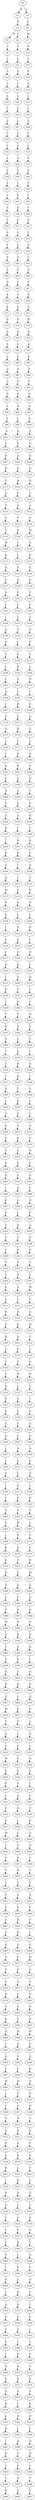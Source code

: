 strict digraph  {
	S0 -> S1 [ label = M ];
	S0 -> S2 [ label = A ];
	S1 -> S3 [ label = K ];
	S2 -> S4 [ label = E ];
	S3 -> S5 [ label = R ];
	S3 -> S6 [ label = L ];
	S4 -> S7 [ label = M ];
	S5 -> S8 [ label = T ];
	S6 -> S9 [ label = A ];
	S7 -> S10 [ label = K ];
	S8 -> S11 [ label = L ];
	S9 -> S12 [ label = L ];
	S10 -> S13 [ label = T ];
	S11 -> S14 [ label = A ];
	S12 -> S15 [ label = A ];
	S13 -> S16 [ label = P ];
	S14 -> S17 [ label = T ];
	S15 -> S18 [ label = V ];
	S16 -> S19 [ label = Q ];
	S17 -> S20 [ label = L ];
	S18 -> S21 [ label = L ];
	S19 -> S22 [ label = L ];
	S20 -> S23 [ label = T ];
	S21 -> S24 [ label = V ];
	S22 -> S25 [ label = L ];
	S23 -> S26 [ label = F ];
	S24 -> S27 [ label = L ];
	S25 -> S28 [ label = V ];
	S26 -> S29 [ label = C ];
	S27 -> S30 [ label = C ];
	S28 -> S31 [ label = L ];
	S29 -> S32 [ label = L ];
	S30 -> S33 [ label = A ];
	S31 -> S34 [ label = L ];
	S32 -> S35 [ label = L ];
	S33 -> S36 [ label = A ];
	S34 -> S37 [ label = S ];
	S35 -> S38 [ label = V ];
	S36 -> S39 [ label = G ];
	S37 -> S40 [ label = S ];
	S38 -> S41 [ label = L ];
	S39 -> S42 [ label = L ];
	S40 -> S43 [ label = T ];
	S41 -> S44 [ label = V ];
	S42 -> S45 [ label = P ];
	S43 -> S46 [ label = L ];
	S44 -> S47 [ label = A ];
	S45 -> S48 [ label = E ];
	S46 -> S49 [ label = V ];
	S47 -> S50 [ label = T ];
	S48 -> S51 [ label = E ];
	S49 -> S52 [ label = G ];
	S50 -> S53 [ label = G ];
	S51 -> S54 [ label = A ];
	S52 -> S55 [ label = V ];
	S53 -> S56 [ label = F ];
	S54 -> S57 [ label = A ];
	S55 -> S58 [ label = S ];
	S56 -> S59 [ label = P ];
	S57 -> S60 [ label = G ];
	S58 -> S61 [ label = T ];
	S59 -> S62 [ label = F ];
	S60 -> S63 [ label = S ];
	S61 -> S64 [ label = A ];
	S62 -> S65 [ label = D ];
	S63 -> S66 [ label = P ];
	S64 -> S67 [ label = F ];
	S65 -> S68 [ label = K ];
	S66 -> S69 [ label = S ];
	S67 -> S70 [ label = P ];
	S68 -> S71 [ label = K ];
	S69 -> S72 [ label = Q ];
	S70 -> S73 [ label = A ];
	S71 -> S74 [ label = G ];
	S72 -> S75 [ label = H ];
	S73 -> S76 [ label = H ];
	S74 -> S77 [ label = G ];
	S75 -> S78 [ label = R ];
	S76 -> S79 [ label = R ];
	S77 -> S80 [ label = S ];
	S78 -> S81 [ label = S ];
	S79 -> S82 [ label = S ];
	S80 -> S83 [ label = A ];
	S81 -> S84 [ label = G ];
	S82 -> S85 [ label = P ];
	S83 -> S86 [ label = A ];
	S84 -> S87 [ label = K ];
	S85 -> S88 [ label = D ];
	S86 -> S89 [ label = G ];
	S87 -> S90 [ label = D ];
	S88 -> S91 [ label = P ];
	S89 -> S92 [ label = G ];
	S90 -> S93 [ label = K ];
	S91 -> S94 [ label = D ];
	S92 -> S95 [ label = A ];
	S93 -> S96 [ label = N ];
	S94 -> S97 [ label = Q ];
	S95 -> S98 [ label = S ];
	S96 -> S99 [ label = L ];
	S97 -> S100 [ label = D ];
	S98 -> S101 [ label = K ];
	S99 -> S102 [ label = Q ];
	S100 -> S103 [ label = P ];
	S101 -> S104 [ label = E ];
	S102 -> S105 [ label = Y ];
	S103 -> S106 [ label = D ];
	S104 -> S107 [ label = K ];
	S105 -> S108 [ label = A ];
	S106 -> S109 [ label = Q ];
	S107 -> S110 [ label = R ];
	S108 -> S111 [ label = S ];
	S109 -> S112 [ label = D ];
	S110 -> S113 [ label = V ];
	S111 -> S114 [ label = W ];
	S112 -> S115 [ label = Q ];
	S113 -> S116 [ label = Q ];
	S114 -> S117 [ label = D ];
	S115 -> S118 [ label = Y ];
	S116 -> S119 [ label = Y ];
	S117 -> S120 [ label = E ];
	S118 -> S121 [ label = A ];
	S119 -> S122 [ label = A ];
	S120 -> S123 [ label = V ];
	S121 -> S124 [ label = S ];
	S122 -> S125 [ label = A ];
	S123 -> S126 [ label = N ];
	S124 -> S127 [ label = W ];
	S125 -> S128 [ label = W ];
	S126 -> S129 [ label = I ];
	S127 -> S130 [ label = D ];
	S128 -> S131 [ label = D ];
	S129 -> S132 [ label = L ];
	S130 -> S133 [ label = E ];
	S131 -> S134 [ label = D ];
	S132 -> S135 [ label = A ];
	S133 -> S136 [ label = V ];
	S134 -> S137 [ label = V ];
	S135 -> S138 [ label = H ];
	S136 -> S139 [ label = N ];
	S137 -> S140 [ label = N ];
	S138 -> S141 [ label = G ];
	S139 -> S142 [ label = V ];
	S140 -> S143 [ label = V ];
	S141 -> S144 [ label = L ];
	S142 -> S145 [ label = V ];
	S143 -> S146 [ label = I ];
	S144 -> S147 [ label = L ];
	S145 -> S148 [ label = A ];
	S146 -> S149 [ label = A ];
	S147 -> S150 [ label = Q ];
	S148 -> S151 [ label = H ];
	S149 -> S152 [ label = H ];
	S150 -> S153 [ label = L ];
	S151 -> S154 [ label = G ];
	S152 -> S155 [ label = G ];
	S153 -> S156 [ label = G ];
	S154 -> S157 [ label = L ];
	S155 -> S158 [ label = L ];
	S156 -> S159 [ label = H ];
	S157 -> S160 [ label = L ];
	S158 -> S161 [ label = L ];
	S159 -> S162 [ label = G ];
	S160 -> S163 [ label = Q ];
	S161 -> S164 [ label = Q ];
	S162 -> S165 [ label = L ];
	S163 -> S166 [ label = L ];
	S164 -> S167 [ label = L ];
	S165 -> S168 [ label = K ];
	S166 -> S169 [ label = G ];
	S167 -> S170 [ label = G ];
	S168 -> S171 [ label = E ];
	S169 -> S172 [ label = Q ];
	S170 -> S173 [ label = Q ];
	S171 -> S174 [ label = H ];
	S172 -> S175 [ label = G ];
	S173 -> S176 [ label = G ];
	S174 -> S177 [ label = V ];
	S175 -> S178 [ label = L ];
	S176 -> S179 [ label = L ];
	S177 -> S180 [ label = D ];
	S178 -> S181 [ label = K ];
	S179 -> S182 [ label = K ];
	S180 -> S183 [ label = K ];
	S181 -> S184 [ label = E ];
	S182 -> S185 [ label = E ];
	S183 -> S186 [ label = S ];
	S184 -> S187 [ label = H ];
	S185 -> S188 [ label = H ];
	S186 -> S189 [ label = K ];
	S187 -> S190 [ label = V ];
	S188 -> S191 [ label = V ];
	S189 -> S192 [ label = G ];
	S190 -> S193 [ label = D ];
	S191 -> S194 [ label = D ];
	S192 -> S195 [ label = Q ];
	S193 -> S196 [ label = K ];
	S194 -> S197 [ label = R ];
	S195 -> S198 [ label = I ];
	S196 -> S199 [ label = T ];
	S197 -> S200 [ label = T ];
	S198 -> S201 [ label = K ];
	S199 -> S202 [ label = K ];
	S200 -> S203 [ label = K ];
	S201 -> S204 [ label = D ];
	S202 -> S205 [ label = A ];
	S203 -> S206 [ label = V ];
	S204 -> S207 [ label = I ];
	S205 -> S208 [ label = Q ];
	S206 -> S209 [ label = Q ];
	S207 -> S210 [ label = L ];
	S208 -> S211 [ label = T ];
	S209 -> S212 [ label = M ];
	S210 -> S213 [ label = A ];
	S211 -> S214 [ label = R ];
	S212 -> S215 [ label = R ];
	S213 -> S216 [ label = K ];
	S214 -> S217 [ label = D ];
	S215 -> S218 [ label = D ];
	S216 -> S219 [ label = L ];
	S217 -> S220 [ label = I ];
	S218 -> S221 [ label = I ];
	S219 -> S222 [ label = S ];
	S220 -> S223 [ label = N ];
	S221 -> S224 [ label = S ];
	S222 -> S225 [ label = S ];
	S223 -> S226 [ label = T ];
	S224 -> S227 [ label = T ];
	S225 -> S228 [ label = Y ];
	S226 -> S229 [ label = R ];
	S227 -> S230 [ label = K ];
	S228 -> S231 [ label = N ];
	S229 -> S232 [ label = L ];
	S230 -> S233 [ label = L ];
	S231 -> S234 [ label = S ];
	S232 -> S235 [ label = K ];
	S233 -> S236 [ label = K ];
	S234 -> S237 [ label = T ];
	S235 -> S238 [ label = L ];
	S236 -> S239 [ label = L ];
	S237 -> S240 [ label = F ];
	S238 -> S241 [ label = L ];
	S239 -> S242 [ label = F ];
	S240 -> S243 [ label = T ];
	S241 -> S244 [ label = D ];
	S242 -> S245 [ label = N ];
	S243 -> S246 [ label = Q ];
	S244 -> S247 [ label = A ];
	S245 -> S248 [ label = R ];
	S246 -> S249 [ label = L ];
	S247 -> S250 [ label = C ];
	S248 -> S251 [ label = T ];
	S249 -> S252 [ label = L ];
	S250 -> S253 [ label = C ];
	S251 -> S254 [ label = V ];
	S252 -> S255 [ label = K ];
	S253 -> S256 [ label = R ];
	S254 -> S257 [ label = T ];
	S255 -> S258 [ label = Q ];
	S256 -> S259 [ label = T ];
	S257 -> S260 [ label = D ];
	S258 -> S261 [ label = T ];
	S259 -> S262 [ label = S ];
	S260 -> S263 [ label = L ];
	S261 -> S264 [ label = K ];
	S262 -> S265 [ label = L ];
	S263 -> S266 [ label = G ];
	S264 -> S267 [ label = E ];
	S265 -> S268 [ label = L ];
	S266 -> S269 [ label = K ];
	S267 -> S270 [ label = V ];
	S268 -> S271 [ label = Q ];
	S269 -> S272 [ label = E ];
	S270 -> S273 [ label = K ];
	S271 -> S274 [ label = P ];
	S272 -> S275 [ label = S ];
	S273 -> S276 [ label = E ];
	S274 -> S277 [ label = H ];
	S275 -> S278 [ label = Q ];
	S276 -> S279 [ label = E ];
	S277 -> S280 [ label = P ];
	S278 -> S281 [ label = K ];
	S279 -> S282 [ label = G ];
	S280 -> S283 [ label = A ];
	S281 -> S284 [ label = L ];
	S282 -> S285 [ label = D ];
	S283 -> S286 [ label = C ];
	S284 -> S287 [ label = R ];
	S285 -> S288 [ label = L ];
	S286 -> S289 [ label = Q ];
	S287 -> S290 [ label = A ];
	S288 -> S291 [ label = L ];
	S289 -> S292 [ label = G ];
	S290 -> S293 [ label = E ];
	S291 -> S294 [ label = R ];
	S292 -> S295 [ label = G ];
	S293 -> S296 [ label = G ];
	S294 -> S297 [ label = S ];
	S295 -> S298 [ label = S ];
	S296 -> S299 [ label = E ];
	S297 -> S300 [ label = K ];
	S298 -> S301 [ label = D ];
	S299 -> S302 [ label = A ];
	S300 -> S303 [ label = V ];
	S301 -> S304 [ label = P ];
	S302 -> S305 [ label = A ];
	S303 -> S306 [ label = R ];
	S304 -> S307 [ label = S ];
	S305 -> S308 [ label = K ];
	S306 -> S309 [ label = Q ];
	S307 -> S310 [ label = W ];
	S308 -> S311 [ label = S ];
	S309 -> S312 [ label = L ];
	S310 -> S313 [ label = G ];
	S311 -> S314 [ label = R ];
	S312 -> S315 [ label = E ];
	S313 -> S316 [ label = G ];
	S314 -> S317 [ label = A ];
	S315 -> S318 [ label = S ];
	S316 -> S319 [ label = W ];
	S317 -> S320 [ label = R ];
	S318 -> S321 [ label = Q ];
	S319 -> S322 [ label = C ];
	S320 -> S323 [ label = E ];
	S321 -> S324 [ label = E ];
	S322 -> S325 [ label = L ];
	S323 -> S326 [ label = L ];
	S324 -> S327 [ label = V ];
	S325 -> S328 [ label = Q ];
	S326 -> S329 [ label = E ];
	S327 -> S330 [ label = H ];
	S328 -> S331 [ label = K ];
	S329 -> S332 [ label = D ];
	S330 -> S333 [ label = L ];
	S331 -> S334 [ label = V ];
	S332 -> S335 [ label = R ];
	S333 -> S336 [ label = A ];
	S334 -> S337 [ label = L ];
	S335 -> S338 [ label = E ];
	S336 -> S339 [ label = E ];
	S337 -> S340 [ label = A ];
	S338 -> S341 [ label = G ];
	S339 -> S342 [ label = I ];
	S340 -> S343 [ label = A ];
	S341 -> S344 [ label = Q ];
	S342 -> S345 [ label = S ];
	S343 -> S346 [ label = Q ];
	S344 -> S347 [ label = L ];
	S345 -> S348 [ label = A ];
	S346 -> S349 [ label = N ];
	S347 -> S350 [ label = L ];
	S348 -> S351 [ label = A ];
	S349 -> S352 [ label = S ];
	S350 -> S353 [ label = N ];
	S351 -> S354 [ label = L ];
	S352 -> S355 [ label = R ];
	S353 -> S356 [ label = I ];
	S354 -> S357 [ label = K ];
	S355 -> S358 [ label = I ];
	S356 -> S359 [ label = T ];
	S357 -> S360 [ label = E ];
	S358 -> S361 [ label = D ];
	S359 -> S362 [ label = A ];
	S360 -> S363 [ label = E ];
	S361 -> S364 [ label = P ];
	S362 -> S365 [ label = E ];
	S363 -> S366 [ label = M ];
	S364 -> S367 [ label = L ];
	S365 -> S368 [ label = L ];
	S366 -> S369 [ label = E ];
	S367 -> S370 [ label = V ];
	S368 -> S371 [ label = R ];
	S369 -> S372 [ label = E ];
	S370 -> S373 [ label = E ];
	S371 -> S374 [ label = E ];
	S372 -> S375 [ label = V ];
	S373 -> S376 [ label = K ];
	S374 -> S377 [ label = K ];
	S375 -> S378 [ label = T ];
	S376 -> S379 [ label = M ];
	S377 -> S380 [ label = A ];
	S378 -> S381 [ label = G ];
	S379 -> S382 [ label = E ];
	S380 -> S383 [ label = E ];
	S381 -> S384 [ label = E ];
	S382 -> S385 [ label = Q ];
	S383 -> S386 [ label = E ];
	S384 -> S387 [ label = R ];
	S385 -> S388 [ label = Q ];
	S386 -> S389 [ label = M ];
	S387 -> S390 [ label = S ];
	S388 -> S391 [ label = E ];
	S389 -> S392 [ label = Q ];
	S390 -> S393 [ label = K ];
	S391 -> S394 [ label = D ];
	S392 -> S395 [ label = L ];
	S393 -> S396 [ label = A ];
	S394 -> S397 [ label = K ];
	S395 -> S398 [ label = E ];
	S396 -> S399 [ label = S ];
	S397 -> S400 [ label = L ];
	S398 -> S401 [ label = R ];
	S399 -> S402 [ label = E ];
	S400 -> S403 [ label = D ];
	S401 -> S404 [ label = R ];
	S402 -> S405 [ label = R ];
	S403 -> S406 [ label = K ];
	S404 -> S407 [ label = A ];
	S405 -> S408 [ label = L ];
	S406 -> S409 [ label = Q ];
	S407 -> S410 [ label = M ];
	S408 -> S411 [ label = E ];
	S409 -> S412 [ label = S ];
	S410 -> S413 [ label = S ];
	S411 -> S414 [ label = N ];
	S412 -> S415 [ label = L ];
	S413 -> S416 [ label = A ];
	S414 -> S417 [ label = L ];
	S415 -> S418 [ label = R ];
	S416 -> S419 [ label = R ];
	S417 -> S420 [ label = E ];
	S418 -> S421 [ label = L ];
	S419 -> S422 [ label = M ];
	S420 -> S423 [ label = E ];
	S421 -> S424 [ label = Q ];
	S422 -> S425 [ label = S ];
	S423 -> S426 [ label = K ];
	S424 -> S427 [ label = R ];
	S425 -> S428 [ label = R ];
	S426 -> S429 [ label = V ];
	S427 -> S430 [ label = L ];
	S428 -> S431 [ label = L ];
	S429 -> S432 [ label = Q ];
	S430 -> S433 [ label = E ];
	S431 -> S434 [ label = E ];
	S432 -> S435 [ label = D ];
	S433 -> S436 [ label = S ];
	S434 -> S437 [ label = E ];
	S435 -> S438 [ label = I ];
	S436 -> S439 [ label = K ];
	S437 -> S440 [ label = M ];
	S438 -> S441 [ label = L ];
	S439 -> S442 [ label = Q ];
	S440 -> S443 [ label = L ];
	S441 -> S444 [ label = Q ];
	S442 -> S445 [ label = N ];
	S443 -> S446 [ label = P ];
	S444 -> S447 [ label = S ];
	S445 -> S448 [ label = T ];
	S446 -> S449 [ label = G ];
	S447 -> S450 [ label = R ];
	S448 -> S451 [ label = A ];
	S449 -> S452 [ label = A ];
	S450 -> S453 [ label = V ];
	S451 -> S454 [ label = S ];
	S452 -> S455 [ label = E ];
	S453 -> S456 [ label = T ];
	S454 -> S457 [ label = A ];
	S455 -> S458 [ label = A ];
	S456 -> S459 [ label = D ];
	S457 -> S460 [ label = S ];
	S458 -> S461 [ label = G ];
	S459 -> S462 [ label = N ];
	S460 -> S463 [ label = T ];
	S461 -> S464 [ label = A ];
	S462 -> S465 [ label = N ];
	S463 -> S466 [ label = L ];
	S464 -> S467 [ label = G ];
	S465 -> S468 [ label = S ];
	S466 -> S469 [ label = P ];
	S467 -> S470 [ label = N ];
	S468 -> S471 [ label = S ];
	S469 -> S472 [ label = R ];
	S470 -> S473 [ label = G ];
	S471 -> S474 [ label = F ];
	S472 -> S475 [ label = Q ];
	S473 -> S476 [ label = S ];
	S474 -> S477 [ label = D ];
	S475 -> S478 [ label = V ];
	S476 -> S479 [ label = D ];
	S477 -> S480 [ label = F ];
	S478 -> S481 [ label = S ];
	S479 -> S482 [ label = A ];
	S480 -> S483 [ label = Y ];
	S481 -> S484 [ label = H ];
	S482 -> S485 [ label = R ];
	S483 -> S486 [ label = T ];
	S484 -> S487 [ label = R ];
	S485 -> S488 [ label = H ];
	S486 -> S489 [ label = M ];
	S487 -> S490 [ label = R ];
	S488 -> S491 [ label = I ];
	S489 -> S492 [ label = Q ];
	S490 -> S493 [ label = A ];
	S491 -> S494 [ label = Q ];
	S492 -> S495 [ label = S ];
	S493 -> S496 [ label = Q ];
	S494 -> S497 [ label = V ];
	S495 -> S498 [ label = L ];
	S496 -> S499 [ label = R ];
	S497 -> S500 [ label = M ];
	S498 -> S501 [ label = M ];
	S499 -> S502 [ label = R ];
	S500 -> S503 [ label = L ];
	S501 -> S504 [ label = E ];
	S502 -> S505 [ label = R ];
	S503 -> S506 [ label = E ];
	S504 -> S507 [ label = T ];
	S505 -> S508 [ label = D ];
	S506 -> S509 [ label = N ];
	S507 -> S510 [ label = Q ];
	S508 -> S511 [ label = G ];
	S509 -> S512 [ label = Q ];
	S510 -> S513 [ label = N ];
	S511 -> S514 [ label = K ];
	S512 -> S515 [ label = N ];
	S513 -> S516 [ label = K ];
	S514 -> S517 [ label = P ];
	S515 -> S518 [ label = R ];
	S516 -> S519 [ label = R ];
	S517 -> S520 [ label = R ];
	S518 -> S521 [ label = R ];
	S519 -> S522 [ label = I ];
	S520 -> S523 [ label = E ];
	S521 -> S524 [ label = I ];
	S522 -> S525 [ label = D ];
	S523 -> S526 [ label = E ];
	S524 -> S527 [ label = D ];
	S525 -> S528 [ label = D ];
	S526 -> S529 [ label = E ];
	S527 -> S530 [ label = D ];
	S528 -> S531 [ label = L ];
	S529 -> S532 [ label = P ];
	S530 -> S533 [ label = L ];
	S531 -> S534 [ label = L ];
	S532 -> S535 [ label = R ];
	S533 -> S536 [ label = L ];
	S534 -> S537 [ label = E ];
	S535 -> S538 [ label = S ];
	S536 -> S539 [ label = E ];
	S537 -> S540 [ label = K ];
	S538 -> S541 [ label = A ];
	S539 -> S542 [ label = R ];
	S540 -> S543 [ label = I ];
	S541 -> S544 [ label = G ];
	S542 -> S545 [ label = I ];
	S543 -> S546 [ label = K ];
	S544 -> S547 [ label = G ];
	S545 -> S548 [ label = R ];
	S546 -> S549 [ label = L ];
	S547 -> S550 [ label = H ];
	S548 -> S551 [ label = L ];
	S549 -> S552 [ label = Q ];
	S550 -> S553 [ label = V ];
	S551 -> S554 [ label = Q ];
	S552 -> S555 [ label = Q ];
	S553 -> S556 [ label = C ];
	S554 -> S557 [ label = Q ];
	S555 -> S558 [ label = Q ];
	S556 -> S559 [ label = A ];
	S557 -> S560 [ label = E ];
	S558 -> S561 [ label = K ];
	S559 -> S562 [ label = L ];
	S560 -> S563 [ label = K ];
	S561 -> S564 [ label = L ];
	S562 -> S565 [ label = L ];
	S563 -> S566 [ label = L ];
	S564 -> S567 [ label = D ];
	S565 -> S568 [ label = S ];
	S566 -> S569 [ label = D ];
	S567 -> S570 [ label = K ];
	S568 -> S571 [ label = G ];
	S569 -> S572 [ label = K ];
	S570 -> S573 [ label = Q ];
	S571 -> S574 [ label = R ];
	S572 -> S575 [ label = Q ];
	S573 -> S576 [ label = N ];
	S574 -> S577 [ label = A ];
	S575 -> S578 [ label = N ];
	S576 -> S579 [ label = L ];
	S577 -> S580 [ label = R ];
	S578 -> S581 [ label = A ];
	S579 -> S582 [ label = R ];
	S580 -> S583 [ label = D ];
	S581 -> S584 [ label = R ];
	S582 -> S585 [ label = I ];
	S583 -> S586 [ label = C ];
	S584 -> S587 [ label = I ];
	S585 -> S588 [ label = K ];
	S586 -> S589 [ label = Q ];
	S587 -> S590 [ label = R ];
	S588 -> S591 [ label = N ];
	S589 -> S592 [ label = H ];
	S590 -> S593 [ label = T ];
	S591 -> S594 [ label = L ];
	S592 -> S595 [ label = L ];
	S593 -> S596 [ label = L ];
	S594 -> S597 [ label = Q ];
	S595 -> S598 [ label = Y ];
	S596 -> S599 [ label = Q ];
	S597 -> S600 [ label = S ];
	S598 -> S601 [ label = A ];
}
